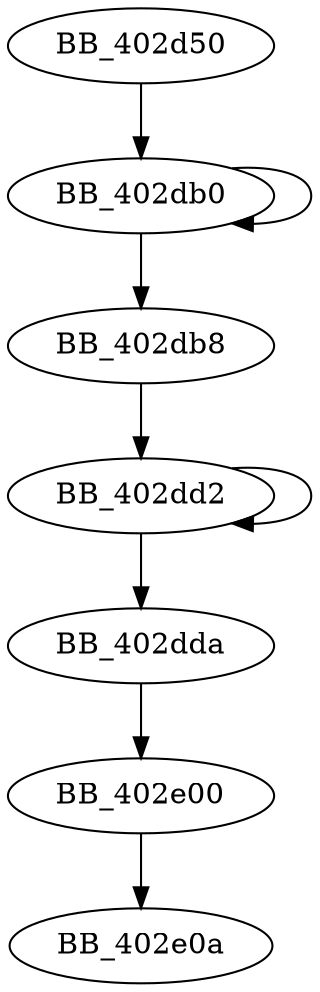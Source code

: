 DiGraph sub_402D50{
BB_402d50->BB_402db0
BB_402db0->BB_402db0
BB_402db0->BB_402db8
BB_402db8->BB_402dd2
BB_402dd2->BB_402dd2
BB_402dd2->BB_402dda
BB_402dda->BB_402e00
BB_402e00->BB_402e0a
}
